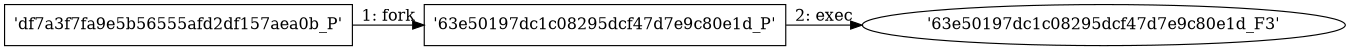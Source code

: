 digraph "D:\Learning\Paper\apt\基于CTI的攻击预警\Dataset\攻击图\ASGfromALLCTI\Detecting cyber threats.dot" {
rankdir="LR"
size="9"
fixedsize="false"
splines="true"
nodesep=0.3
ranksep=0
fontsize=10
overlap="scalexy"
engine= "neato"
	"'df7a3f7fa9e5b56555afd2df157aea0b_P'" [node_type=Process shape=box]
	"'63e50197dc1c08295dcf47d7e9c80e1d_P'" [node_type=Process shape=box]
	"'df7a3f7fa9e5b56555afd2df157aea0b_P'" -> "'63e50197dc1c08295dcf47d7e9c80e1d_P'" [label="1: fork"]
	"'63e50197dc1c08295dcf47d7e9c80e1d_P'" [node_type=Process shape=box]
	"'63e50197dc1c08295dcf47d7e9c80e1d_F3'" [node_type=File shape=ellipse]
	"'63e50197dc1c08295dcf47d7e9c80e1d_P'" -> "'63e50197dc1c08295dcf47d7e9c80e1d_F3'" [label="2: exec"]
}
